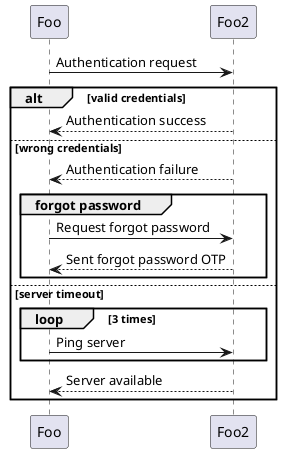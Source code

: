 @startuml sequencedemo 
Foo -> Foo2: Authentication request 
alt valid credentials
Foo2 --> Foo: Authentication success 
else wrong credentials
Foo2 --> Foo: Authentication failure 
group forgot password
Foo -> Foo2: Request forgot password 
Foo2 --> Foo: Sent forgot password OTP
end
else server timeout 
loop 3 times
Foo -> Foo2: Ping server 
end
Foo2 --> Foo: Server available 
end 
@enduml